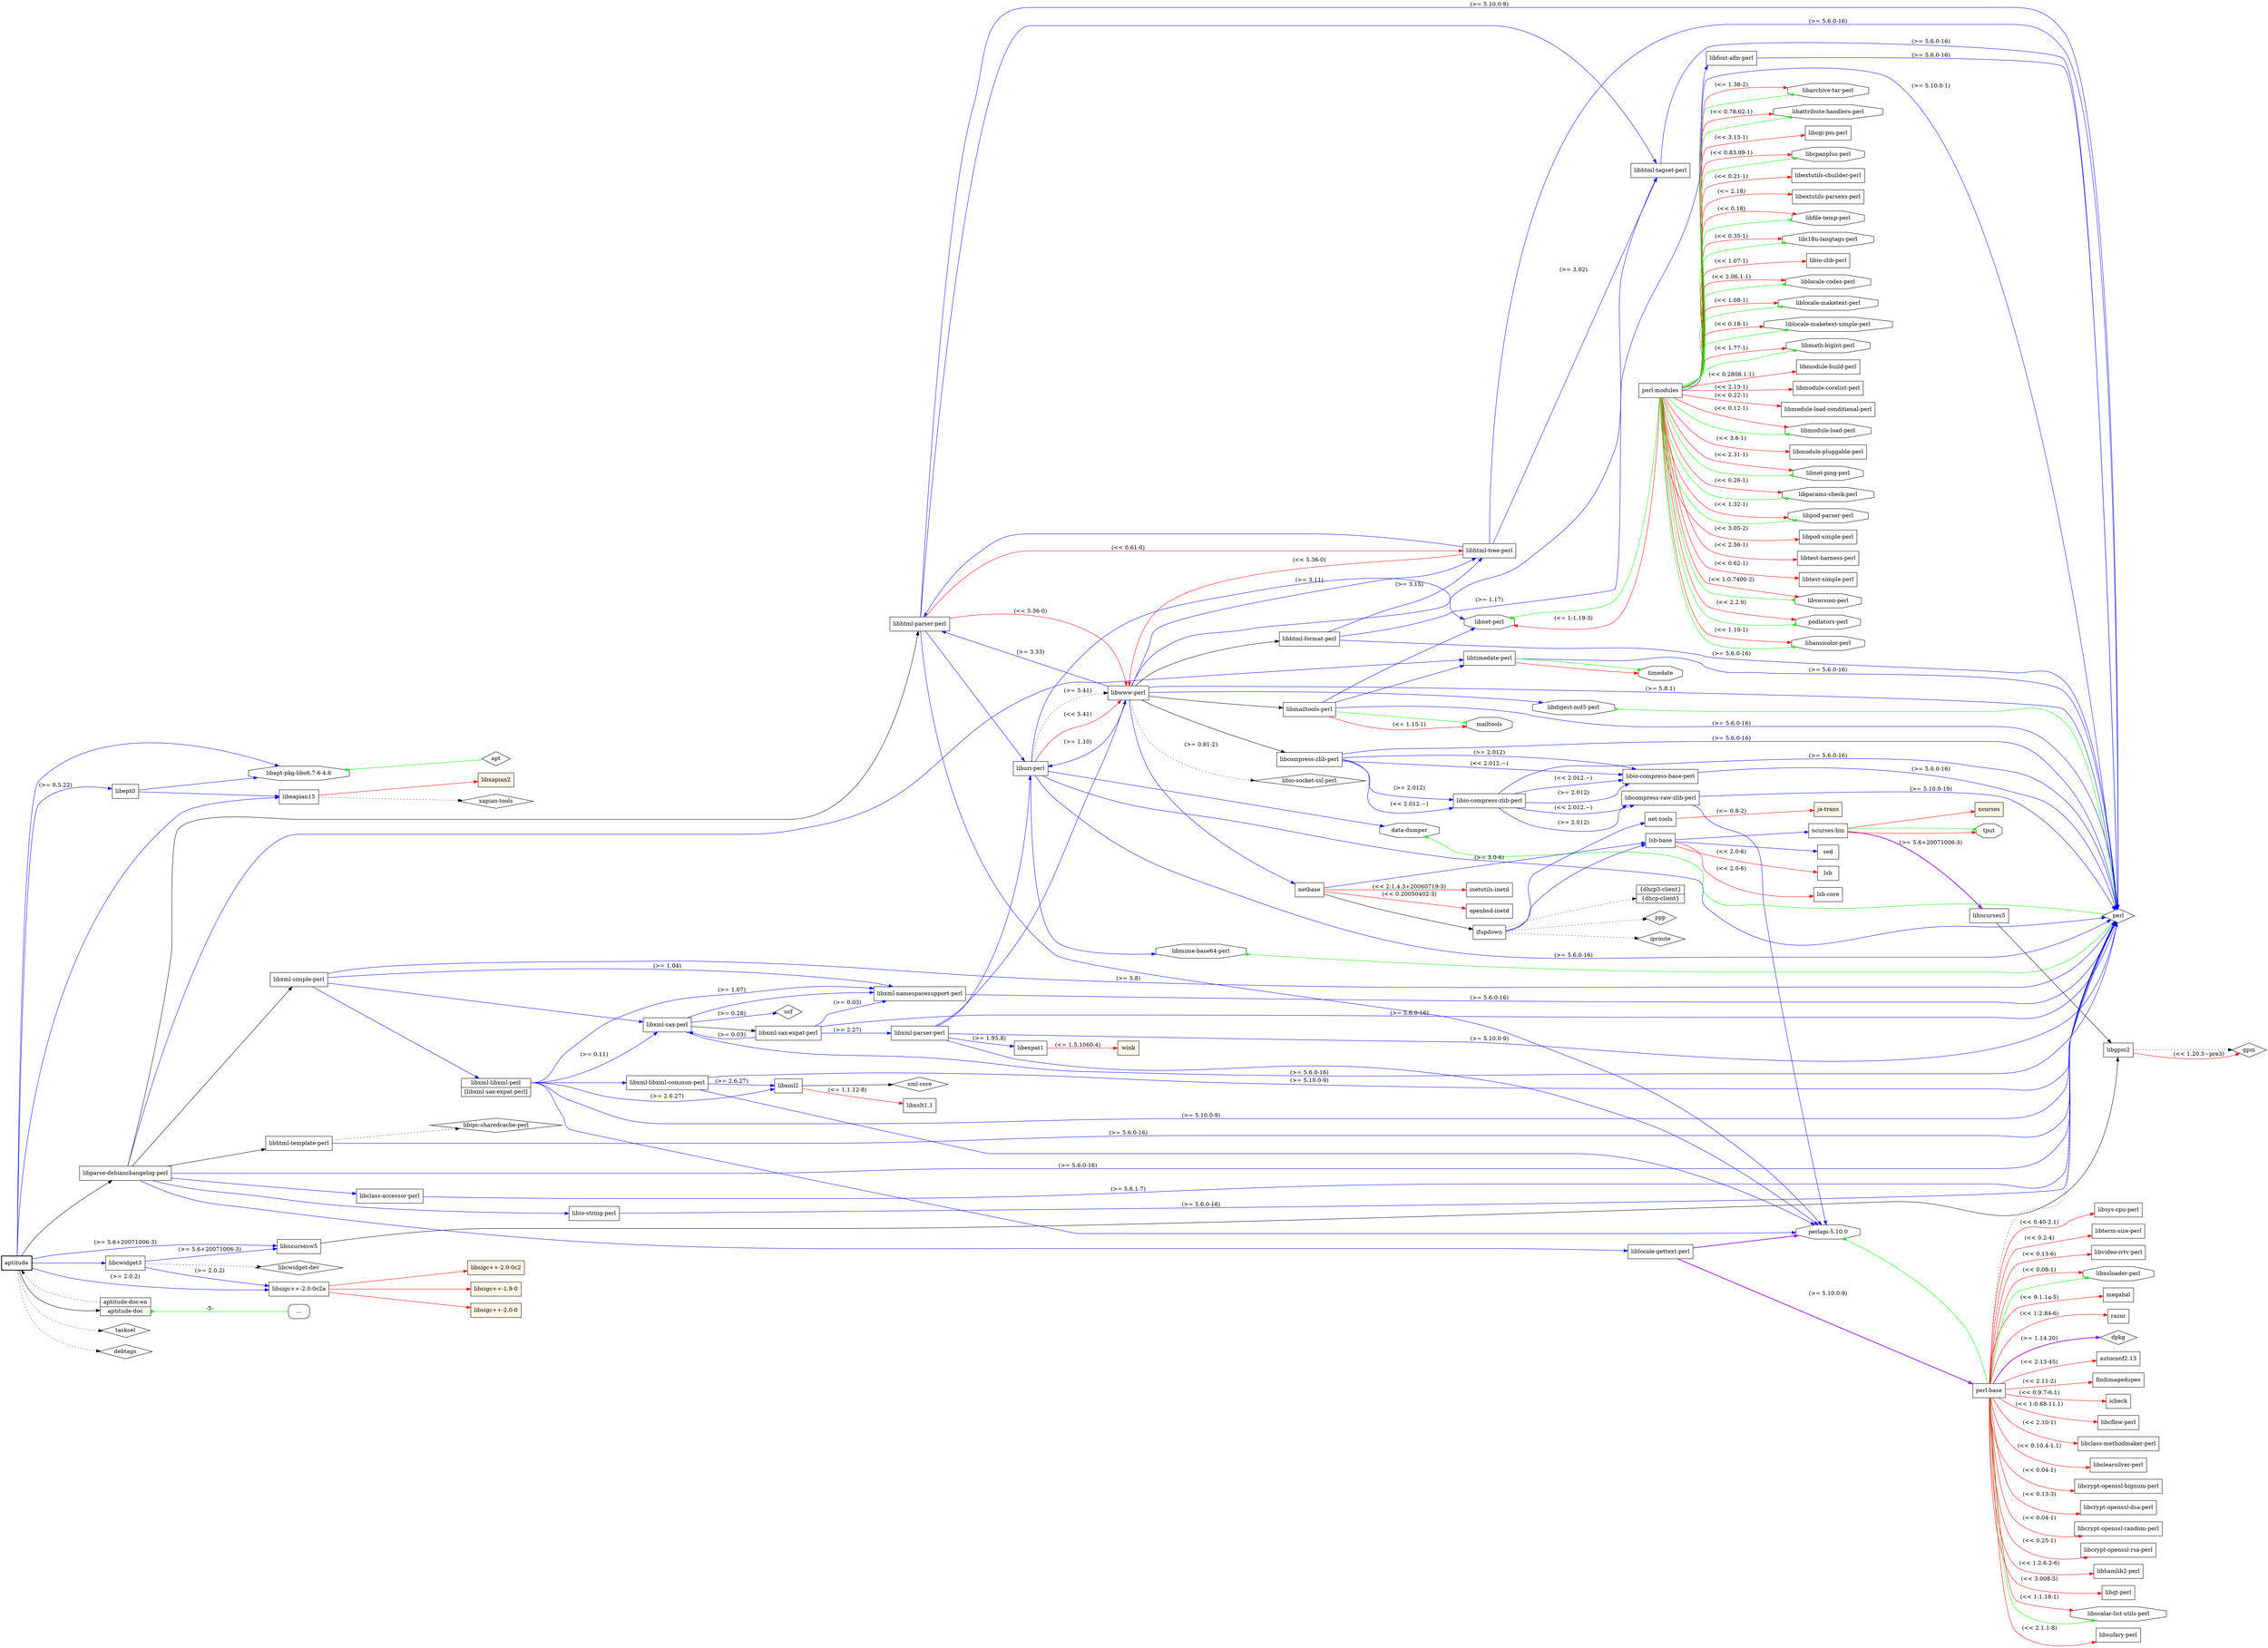 digraph "aptitude" {
	rankdir=LR;
	node [shape=box];
	"aptitude" -> "libapt-pkg-libc6.7-6-4.6" [color=blue];
	"libapt-pkg-libc6.7-6-4.6" -> "apt" [dir=back,arrowtail=inv,color=green];
	"libapt-pkg-libc6.7-6-4.6" [shape=octagon];
	"aptitude" -> "libcwidget3" [color=blue];
	"libcwidget3" -> "libncursesw5" [color=blue,label="(>= 5.6+20071006-3)"];
	"libncursesw5" -> "libgpm2";
	"libgpm2" -> "gpm" [style=dotted];
	"libgpm2" -> "gpm" [color=red,label="(<< 1.20.3~pre3)"];
	"libcwidget3" -> "libsigc++-2.0-0c2a" [color=blue,label="(>= 2.0.2)"];
	"libsigc++-2.0-0c2a" -> "libsigc++-1.9-0" [color=red];
	"libsigc++-2.0-0c2a" -> "libsigc++-2.0-0" [color=red];
	"libsigc++-2.0-0c2a" -> "libsigc++-2.0-0c2" [color=red];
	"libcwidget3" -> "libcwidget-dev" [style=dotted];
	"aptitude" -> "libept0" [color=blue,label="(>= 0.5.22)"];
	"libept0" -> "libapt-pkg-libc6.7-6-4.6" [color=blue];
	"libept0" -> "libxapian15" [color=blue];
	"libxapian15" -> "xapian-tools" [style=dotted];
	"libxapian15" -> "libxapian2" [color=red];
	"aptitude" -> "libncursesw5" [color=blue,label="(>= 5.6+20071006-3)"];
	"aptitude" -> "libsigc++-2.0-0c2a" [color=blue,label="(>= 2.0.2)"];
	"aptitude" -> "libxapian15" [color=blue];
	"aptitude" -> "alt1";
	"alt1":"aptitude-doc-en" -> "aptitude" [style=dotted];
	"alt1":"aptitude-doc" -> "Pr-aptitude-doc" [label="-5-",dir=back,arrowtail=inv,color=green];
	"Pr-aptitude-doc" [label="...",style=rounded];
	"aptitude" -> "libparse-debianchangelog-perl";
	"libparse-debianchangelog-perl" -> "libclass-accessor-perl" [color=blue];
	"libclass-accessor-perl" -> "perl" [color=blue,label="(>= 5.6.1-7)"];
	"libparse-debianchangelog-perl" -> "libio-string-perl" [color=blue];
	"libio-string-perl" -> "perl" [color=blue,label="(>= 5.6.0-16)"];
	"libparse-debianchangelog-perl" -> "liblocale-gettext-perl" [color=blue];
	"liblocale-gettext-perl" -> "perl-base" [color=purple,style=bold,label="(>= 5.10.0-9)"];
	"perl-base" -> "dpkg" [color=purple,style=bold,label="(>= 1.14.20)"];
	"perl-base" -> "perl" [style=dotted];
	"perl-base" -> "autoconf2.13" [color=red,label="(<< 2.13-45)"];
	"perl-base" -> "findimagedupes" [color=red,label="(<< 2.11-2)"];
	"perl-base" -> "icheck" [color=red,label="(<< 0.9.7-6.1)"];
	"perl-base" -> "libcflow-perl" [color=red,label="(<< 1:0.68-11.1)"];
	"perl-base" -> "libclass-methodmaker-perl" [color=red,label="(<< 2.10-1)"];
	"perl-base" -> "libclearsilver-perl" [color=red,label="(<< 0.10.4-1.1)"];
	"perl-base" -> "libcrypt-openssl-bignum-perl" [color=red,label="(<< 0.04-1)"];
	"perl-base" -> "libcrypt-openssl-dsa-perl" [color=red,label="(<< 0.13-3)"];
	"perl-base" -> "libcrypt-openssl-random-perl" [color=red,label="(<< 0.04-1)"];
	"perl-base" -> "libcrypt-openssl-rsa-perl" [color=red,label="(<< 0.25-1)"];
	"perl-base" -> "libhamlib2-perl" [color=red,label="(<< 1.2.6.2-6)"];
	"perl-base" -> "libqt-perl" [color=red,label="(<< 3.008-3)"];
	"perl-base" -> "libscalar-list-utils-perl" [color=red,label="(<< 1:1.18-1)"];
	"perl-base" -> "libsufary-perl" [color=red,label="(<< 2.1.1-8)"];
	"perl-base" -> "libsys-cpu-perl" [color=red,label="(<< 0.40-2.1)"];
	"perl-base" -> "libterm-size-perl" [color=red,label="(<< 0.2-4)"];
	"perl-base" -> "libvideo-ivtv-perl" [color=red,label="(<< 0.13-6)"];
	"perl-base" -> "libxsloader-perl" [color=red,label="(<< 0.08-1)"];
	"perl-base" -> "megahal" [color=red,label="(<< 9.1.1a-5)"];
	"perl-base" -> "razor" [color=red,label="(<< 1:2.84-6)"];
	"liblocale-gettext-perl" -> "perlapi-5.10.0" [color=purple,style=bold];
	"perlapi-5.10.0" -> "perl-base" [dir=back,arrowtail=inv,color=green];
	"perlapi-5.10.0" [shape=octagon];
	"libparse-debianchangelog-perl" -> "libtimedate-perl" [color=blue];
	"libtimedate-perl" -> "perl" [color=blue,label="(>= 5.6.0-16)"];
	"libtimedate-perl" -> "timedate" [color=red];
	"libparse-debianchangelog-perl" -> "perl" [color=blue,label="(>= 5.6.0-16)"];
	"libparse-debianchangelog-perl" -> "libhtml-parser-perl";
	"libhtml-parser-perl" -> "perl" [color=blue,label="(>= 5.10.0-9)"];
	"libhtml-parser-perl" -> "perlapi-5.10.0" [color=blue];
	"libhtml-parser-perl" -> "libhtml-tagset-perl" [color=blue];
	"libhtml-tagset-perl" -> "perl" [color=blue,label="(>= 5.6.0-16)"];
	"libhtml-parser-perl" -> "liburi-perl" [color=blue];
	"liburi-perl" -> "perl" [color=blue];
	"liburi-perl" -> "perl" [color=blue,label="(>= 5.6.0-16)"];
	"liburi-perl" -> "libmime-base64-perl" [color=blue];
	"libmime-base64-perl" -> "perl" [dir=back,arrowtail=inv,color=green];
	"libmime-base64-perl" [shape=octagon];
	"liburi-perl" -> "libnet-perl" [color=blue];
	"libnet-perl" -> "perl-modules" [dir=back,arrowtail=inv,color=green];
	"perl-modules" -> "perl" [color=blue,label="(>= 5.10.0-1)"];
	"perl-modules" -> "libansicolor-perl" [color=red,label="(<< 1.10-1)"];
	"perl-modules" -> "libarchive-tar-perl" [color=red,label="(<= 1.38-2)"];
	"perl-modules" -> "libattribute-handlers-perl" [color=red,label="(<< 0.78.02-1)"];
	"perl-modules" -> "libcgi-pm-perl" [color=red,label="(<< 3.15-1)"];
	"perl-modules" -> "libcpanplus-perl" [color=red,label="(<< 0.83.09-1)"];
	"perl-modules" -> "libextutils-cbuilder-perl" [color=red,label="(<< 0.21-1)"];
	"perl-modules" -> "libextutils-parsexs-perl" [color=red,label="(<= 2.18)"];
	"perl-modules" -> "libfile-temp-perl" [color=red,label="(<< 0.18)"];
	"perl-modules" -> "libi18n-langtags-perl" [color=red,label="(<< 0.35-1)"];
	"perl-modules" -> "libio-zlib-perl" [color=red,label="(<< 1.07-1)"];
	"perl-modules" -> "liblocale-codes-perl" [color=red,label="(<< 2.06.1-1)"];
	"perl-modules" -> "liblocale-maketext-perl" [color=red,label="(<< 1.08-1)"];
	"perl-modules" -> "liblocale-maketext-simple-perl" [color=red,label="(<< 0.18-1)"];
	"perl-modules" -> "libmath-bigint-perl" [color=red,label="(<< 1.77-1)"];
	"perl-modules" -> "libmodule-build-perl" [color=red,label="(<< 0.2808.1-1)"];
	"perl-modules" -> "libmodule-corelist-perl" [color=red,label="(<< 2.13-1)"];
	"perl-modules" -> "libmodule-load-conditional-perl" [color=red,label="(<< 0.22-1)"];
	"perl-modules" -> "libmodule-load-perl" [color=red,label="(<< 0.12-1)"];
	"perl-modules" -> "libmodule-pluggable-perl" [color=red,label="(<< 3.6-1)"];
	"perl-modules" -> "libnet-perl" [color=red,label="(<= 1:1.19-3)"];
	"perl-modules" -> "libnet-ping-perl" [color=red,label="(<< 2.31-1)"];
	"perl-modules" -> "libparams-check-perl" [color=red,label="(<< 0.26-1)"];
	"perl-modules" -> "libpod-parser-perl" [color=red,label="(<< 1.32-1)"];
	"perl-modules" -> "libpod-simple-perl" [color=red,label="(<< 3.05-2)"];
	"perl-modules" -> "libtest-harness-perl" [color=red,label="(<< 2.56-1)"];
	"perl-modules" -> "libtest-simple-perl" [color=red,label="(<< 0.62-1)"];
	"perl-modules" -> "libversion-perl" [color=red,label="(<< 1:0.7400-2)"];
	"perl-modules" -> "podlators-perl" [color=red,label="(<< 2.2.0)"];
	"libnet-perl" [shape=octagon];
	"liburi-perl" -> "data-dumper" [color=blue];
	"data-dumper" -> "perl" [dir=back,arrowtail=inv,color=green];
	"data-dumper" [shape=octagon];
	"liburi-perl" -> "libwww-perl" [style=dotted,label="(>= 5.41)"];
	"liburi-perl" -> "libwww-perl" [color=red,label="(<< 5.41)"];
	"libhtml-parser-perl" -> "libhtml-tree-perl" [color=red,label="(<< 0.61-0)"];
	"libhtml-parser-perl" -> "libwww-perl" [color=red,label="(<< 5.36-0)"];
	"libparse-debianchangelog-perl" -> "libhtml-template-perl";
	"libhtml-template-perl" -> "perl" [color=blue,label="(>= 5.6.0-16)"];
	"libhtml-template-perl" -> "libipc-sharedcache-perl" [style=dotted];
	"libparse-debianchangelog-perl" -> "libxml-simple-perl";
	"libxml-simple-perl" -> "perl" [color=blue,label="(>= 5.8)"];
	"libxml-simple-perl" -> "libxml-namespacesupport-perl" [color=blue,label="(>= 1.04)"];
	"libxml-namespacesupport-perl" -> "perl" [color=blue,label="(>= 5.6.0-16)"];
	"libxml-simple-perl" -> "libxml-sax-perl" [color=blue];
	"libxml-sax-perl" -> "libxml-namespacesupport-perl" [color=blue];
	"libxml-sax-perl" -> "perl" [color=blue,label="(>= 5.6.0-16)"];
	"libxml-sax-perl" -> "ucf" [color=blue,label="(>= 0.28)"];
	"libxml-sax-perl" -> "libxml-sax-expat-perl";
	"libxml-sax-expat-perl" -> "perl" [color=blue,label="(>= 5.6.0-16)"];
	"libxml-sax-expat-perl" -> "libxml-namespacesupport-perl" [color=blue,label="(>= 0.03)"];
	"libxml-sax-expat-perl" -> "libxml-parser-perl" [color=blue,label="(>= 2.27)"];
	"libxml-parser-perl" -> "perl" [color=blue,label="(>= 5.10.0-9)"];
	"libxml-parser-perl" -> "perlapi-5.10.0" [color=blue];
	"libxml-parser-perl" -> "liburi-perl" [color=blue];
	"libxml-parser-perl" -> "libwww-perl" [color=blue];
	"libwww-perl" -> "perl" [color=blue,label="(>= 5.8.1)"];
	"libwww-perl" -> "libdigest-md5-perl" [color=blue];
	"libdigest-md5-perl" -> "perl" [dir=back,arrowtail=inv,color=green];
	"libdigest-md5-perl" [shape=octagon];
	"libwww-perl" -> "liburi-perl" [color=blue,label="(>= 1.10)"];
	"libwww-perl" -> "libhtml-parser-perl" [color=blue,label="(>= 3.33)"];
	"libwww-perl" -> "libhtml-tree-perl" [color=blue,label="(>= 3.11)"];
	"libhtml-tree-perl" -> "perl" [color=blue,label="(>= 5.6.0-16)"];
	"libhtml-tree-perl" -> "libhtml-parser-perl" [color=blue];
	"libhtml-tree-perl" -> "libhtml-tagset-perl" [color=blue,label="(>= 3.02)"];
	"libhtml-tree-perl" -> "libwww-perl" [color=red,label="(<< 5.36-0)"];
	"libwww-perl" -> "libhtml-tagset-perl" [color=blue];
	"libwww-perl" -> "netbase" [color=blue];
	"netbase" -> "lsb-base" [color=blue,label="(>= 3.0-6)"];
	"lsb-base" -> "sed" [color=blue];
	"lsb-base" -> "ncurses-bin" [color=blue];
	"ncurses-bin" -> "libncurses5" [color=purple,style=bold,label="(>= 5.6+20071006-3)"];
	"libncurses5" -> "libgpm2";
	"ncurses-bin" -> "ncurses" [color=red];
	"ncurses-bin" -> "tput" [color=red];
	"lsb-base" -> "lsb" [color=red,label="(<< 2.0-6)"];
	"lsb-base" -> "lsb-core" [color=red,label="(<< 2.0-6)"];
	"netbase" -> "ifupdown";
	"ifupdown" -> "net-tools" [color=blue];
	"net-tools" -> "ja-trans" [color=red,label="(<= 0.8-2)"];
	"ifupdown" -> "lsb-base" [color=blue];
	"ifupdown" -> "iproute" [style=dotted];
	"ifupdown" -> "alt2" [style=dotted];
	"ifupdown" -> "ppp" [style=dotted];
	"netbase" -> "inetutils-inetd" [color=red,label="(<< 2:1.4.3+20060719-3)"];
	"netbase" -> "openbsd-inetd" [color=red,label="(<< 0.20050402-3)"];
	"libwww-perl" -> "libmailtools-perl";
	"libmailtools-perl" -> "perl" [color=blue,label="(>= 5.6.0-16)"];
	"libmailtools-perl" -> "libnet-perl" [color=blue];
	"libmailtools-perl" -> "libtimedate-perl" [color=blue];
	"libmailtools-perl" -> "mailtools" [color=red,label="(<= 1.15-1)"];
	"libwww-perl" -> "libhtml-format-perl";
	"libhtml-format-perl" -> "perl" [color=blue,label="(>= 5.6.0-16)"];
	"libhtml-format-perl" -> "libhtml-tree-perl" [color=blue,label="(>= 3.15)"];
	"libhtml-format-perl" -> "libfont-afm-perl" [color=blue,label="(>= 1.17)"];
	"libfont-afm-perl" -> "perl" [color=blue,label="(>= 5.6.0-16)"];
	"libwww-perl" -> "libcompress-zlib-perl";
	"libcompress-zlib-perl" -> "perl" [color=blue,label="(>= 5.6.0-16)"];
	"libcompress-zlib-perl" -> "libio-compress-zlib-perl" [color=blue,label="(>= 2.012)"];
	"libio-compress-zlib-perl" -> "perl" [color=blue,label="(>= 5.6.0-16)"];
	"libio-compress-zlib-perl" -> "libcompress-raw-zlib-perl" [color=blue,label="(>= 2.012)"];
	"libcompress-raw-zlib-perl" -> "perl" [color=blue,label="(>= 5.10.0-19)"];
	"libcompress-raw-zlib-perl" -> "perlapi-5.10.0" [color=blue];
	"libio-compress-zlib-perl" -> "libcompress-raw-zlib-perl" [color=blue,label="(<< 2.012.~)"];
	"libio-compress-zlib-perl" -> "libio-compress-base-perl" [color=blue,label="(>= 2.012)"];
	"libio-compress-base-perl" -> "perl" [color=blue,label="(>= 5.6.0-16)"];
	"libio-compress-zlib-perl" -> "libio-compress-base-perl" [color=blue,label="(<< 2.012.~)"];
	"libcompress-zlib-perl" -> "libio-compress-zlib-perl" [color=blue,label="(<< 2.012.~)"];
	"libcompress-zlib-perl" -> "libio-compress-base-perl" [color=blue,label="(>= 2.012)"];
	"libcompress-zlib-perl" -> "libio-compress-base-perl" [color=blue,label="(<< 2.012.~)"];
	"libwww-perl" -> "libio-socket-ssl-perl" [style=dotted,label="(>= 0.81-2)"];
	"libxml-parser-perl" -> "libexpat1" [color=blue,label="(>= 1.95.8)"];
	"libexpat1" -> "wink" [color=red,label="(<= 1.5.1060-4)"];
	"libxml-sax-expat-perl" -> "libxml-sax-perl" [color=blue,label="(>= 0.03)"];
	"libxml-simple-perl" -> "alt3" [color=blue];
	"alt3":"libxml-libxml-perl" -> "perl" [color=blue,label="(>= 5.10.0-9)"];
	"alt3":"libxml-libxml-perl" -> "perlapi-5.10.0" [color=blue];
	"alt3":"libxml-libxml-perl" -> "libxml-libxml-common-perl" [color=blue];
	"libxml-libxml-common-perl" -> "perl" [color=blue,label="(>= 5.10.0-9)"];
	"libxml-libxml-common-perl" -> "perlapi-5.10.0" [color=blue];
	"libxml-libxml-common-perl" -> "libxml2" [color=blue,label="(>= 2.6.27)"];
	"libxml2" -> "xml-core";
	"libxml2" -> "libxslt1.1" [color=red,label="(<= 1.1.12-8)"];
	"alt3":"libxml-libxml-perl" -> "libxml-namespacesupport-perl" [color=blue,label="(>= 1.07)"];
	"alt3":"libxml-libxml-perl" -> "libxml-sax-perl" [color=blue,label="(>= 0.11)"];
	"alt3":"libxml-libxml-perl" -> "libxml2" [color=blue,label="(>= 2.6.27)"];
	"aptitude" -> "tasksel" [style=dotted];
	"aptitude" -> "debtags" [style=dotted];
	"aptitude" [style="setlinewidth(2)"]
	"libsigc++-1.9-0" [style=filled,fillcolor=oldlace];
	"libsigc++-2.0-0" [style=filled,fillcolor=oldlace];
	"libsigc++-2.0-0c2" [style=filled,fillcolor=oldlace];
	"libxapian2" [style=filled,fillcolor=oldlace];
	"libscalar-list-utils-perl" -> "perl-base" [dir=back,arrowtail=inv,color=green];
	"libscalar-list-utils-perl" [shape=octagon];
	"libxsloader-perl" -> "perl-base" [dir=back,arrowtail=inv,color=green];
	"libxsloader-perl" [shape=octagon];
	"timedate" -> "libtimedate-perl" [dir=back,arrowtail=inv,color=green];
	"timedate" [shape=octagon];
	"libansicolor-perl" -> "perl-modules" [dir=back,arrowtail=inv,color=green];
	"libansicolor-perl" [shape=octagon];
	"libarchive-tar-perl" -> "perl-modules" [dir=back,arrowtail=inv,color=green];
	"libarchive-tar-perl" [shape=octagon];
	"libattribute-handlers-perl" -> "perl-modules" [dir=back,arrowtail=inv,color=green];
	"libattribute-handlers-perl" [shape=octagon];
	"libcpanplus-perl" -> "perl-modules" [dir=back,arrowtail=inv,color=green];
	"libcpanplus-perl" [shape=octagon];
	"libfile-temp-perl" -> "perl-modules" [dir=back,arrowtail=inv,color=green];
	"libfile-temp-perl" [shape=octagon];
	"libi18n-langtags-perl" -> "perl-modules" [dir=back,arrowtail=inv,color=green];
	"libi18n-langtags-perl" [shape=octagon];
	"liblocale-codes-perl" -> "perl-modules" [dir=back,arrowtail=inv,color=green];
	"liblocale-codes-perl" [shape=octagon];
	"liblocale-maketext-perl" -> "perl-modules" [dir=back,arrowtail=inv,color=green];
	"liblocale-maketext-perl" [shape=octagon];
	"liblocale-maketext-simple-perl" -> "perl-modules" [dir=back,arrowtail=inv,color=green];
	"liblocale-maketext-simple-perl" [shape=octagon];
	"libmath-bigint-perl" -> "perl-modules" [dir=back,arrowtail=inv,color=green];
	"libmath-bigint-perl" [shape=octagon];
	"libmodule-load-perl" -> "perl-modules" [dir=back,arrowtail=inv,color=green];
	"libmodule-load-perl" [shape=octagon];
	"libnet-ping-perl" -> "perl-modules" [dir=back,arrowtail=inv,color=green];
	"libnet-ping-perl" [shape=octagon];
	"libparams-check-perl" -> "perl-modules" [dir=back,arrowtail=inv,color=green];
	"libparams-check-perl" [shape=octagon];
	"libpod-parser-perl" -> "perl-modules" [dir=back,arrowtail=inv,color=green];
	"libpod-parser-perl" [shape=octagon];
	"libversion-perl" -> "perl-modules" [dir=back,arrowtail=inv,color=green];
	"libversion-perl" [shape=octagon];
	"podlators-perl" -> "perl-modules" [dir=back,arrowtail=inv,color=green];
	"podlators-perl" [shape=octagon];
	"ncurses" [style=filled,fillcolor=oldlace];
	"tput" -> "ncurses-bin" [dir=back,arrowtail=inv,color=green];
	"tput" [shape=octagon];
	"ja-trans" [style=filled,fillcolor=oldlace];
	"mailtools" -> "libmailtools-perl" [dir=back,arrowtail=inv,color=green];
	"mailtools" [shape=octagon];
	"wink" [style=filled,fillcolor=oldlace];
	alt1 [
		shape = "record"
		label = "<aptitude-doc-en> aptitude-doc-en | <aptitude-doc> aptitude-doc"
	]
	alt2 [
		shape = "record"
		label = "<dhcp3-client> \{dhcp3-client\} | <dhcp-client> \{dhcp-client\}"
	]
	alt3 [
		shape = "record"
		label = "<libxml-libxml-perl> libxml-libxml-perl | <libxml-sax-expat-perl> [libxml-sax-expat-perl]"
	]
	"apt" [shape=diamond];
	"gpm" [shape=diamond];
	"libcwidget-dev" [shape=diamond];
	"xapian-tools" [shape=diamond];
	"perl" [shape=diamond];
	"dpkg" [shape=diamond];
	"libipc-sharedcache-perl" [shape=diamond];
	"ucf" [shape=diamond];
	"iproute" [shape=diamond];
	"ppp" [shape=diamond];
	"libio-socket-ssl-perl" [shape=diamond];
	"xml-core" [shape=diamond];
	"tasksel" [shape=diamond];
	"debtags" [shape=diamond];
}
// Excluded dependencies:
// libc6 libgcc1 libstdc++6 zlib1g
